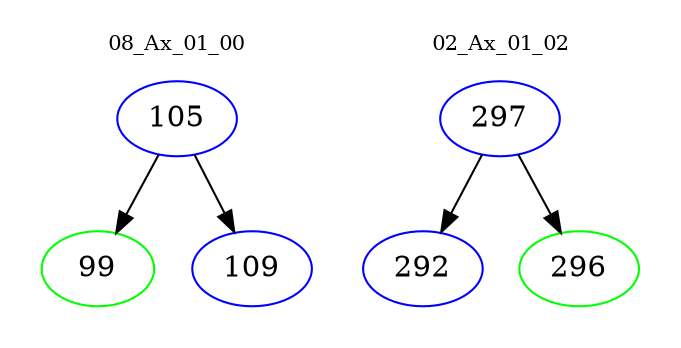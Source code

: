 digraph{
subgraph cluster_0 {
color = white
label = "08_Ax_01_00";
fontsize=10;
T0_105 [label="105", color="blue"]
T0_105 -> T0_99 [color="black"]
T0_99 [label="99", color="green"]
T0_105 -> T0_109 [color="black"]
T0_109 [label="109", color="blue"]
}
subgraph cluster_1 {
color = white
label = "02_Ax_01_02";
fontsize=10;
T1_297 [label="297", color="blue"]
T1_297 -> T1_292 [color="black"]
T1_292 [label="292", color="blue"]
T1_297 -> T1_296 [color="black"]
T1_296 [label="296", color="green"]
}
}
